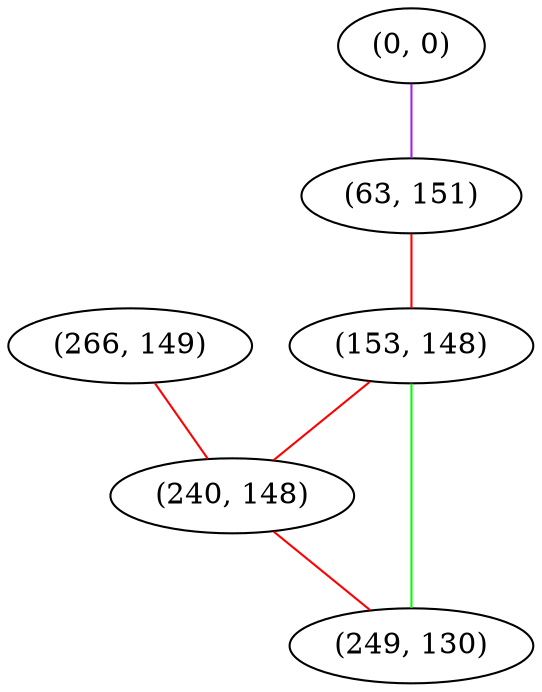 graph "" {
"(0, 0)";
"(266, 149)";
"(63, 151)";
"(153, 148)";
"(240, 148)";
"(249, 130)";
"(0, 0)" -- "(63, 151)"  [color=purple, key=0, weight=4];
"(266, 149)" -- "(240, 148)"  [color=red, key=0, weight=1];
"(63, 151)" -- "(153, 148)"  [color=red, key=0, weight=1];
"(153, 148)" -- "(249, 130)"  [color=green, key=0, weight=2];
"(153, 148)" -- "(240, 148)"  [color=red, key=0, weight=1];
"(240, 148)" -- "(249, 130)"  [color=red, key=0, weight=1];
}
